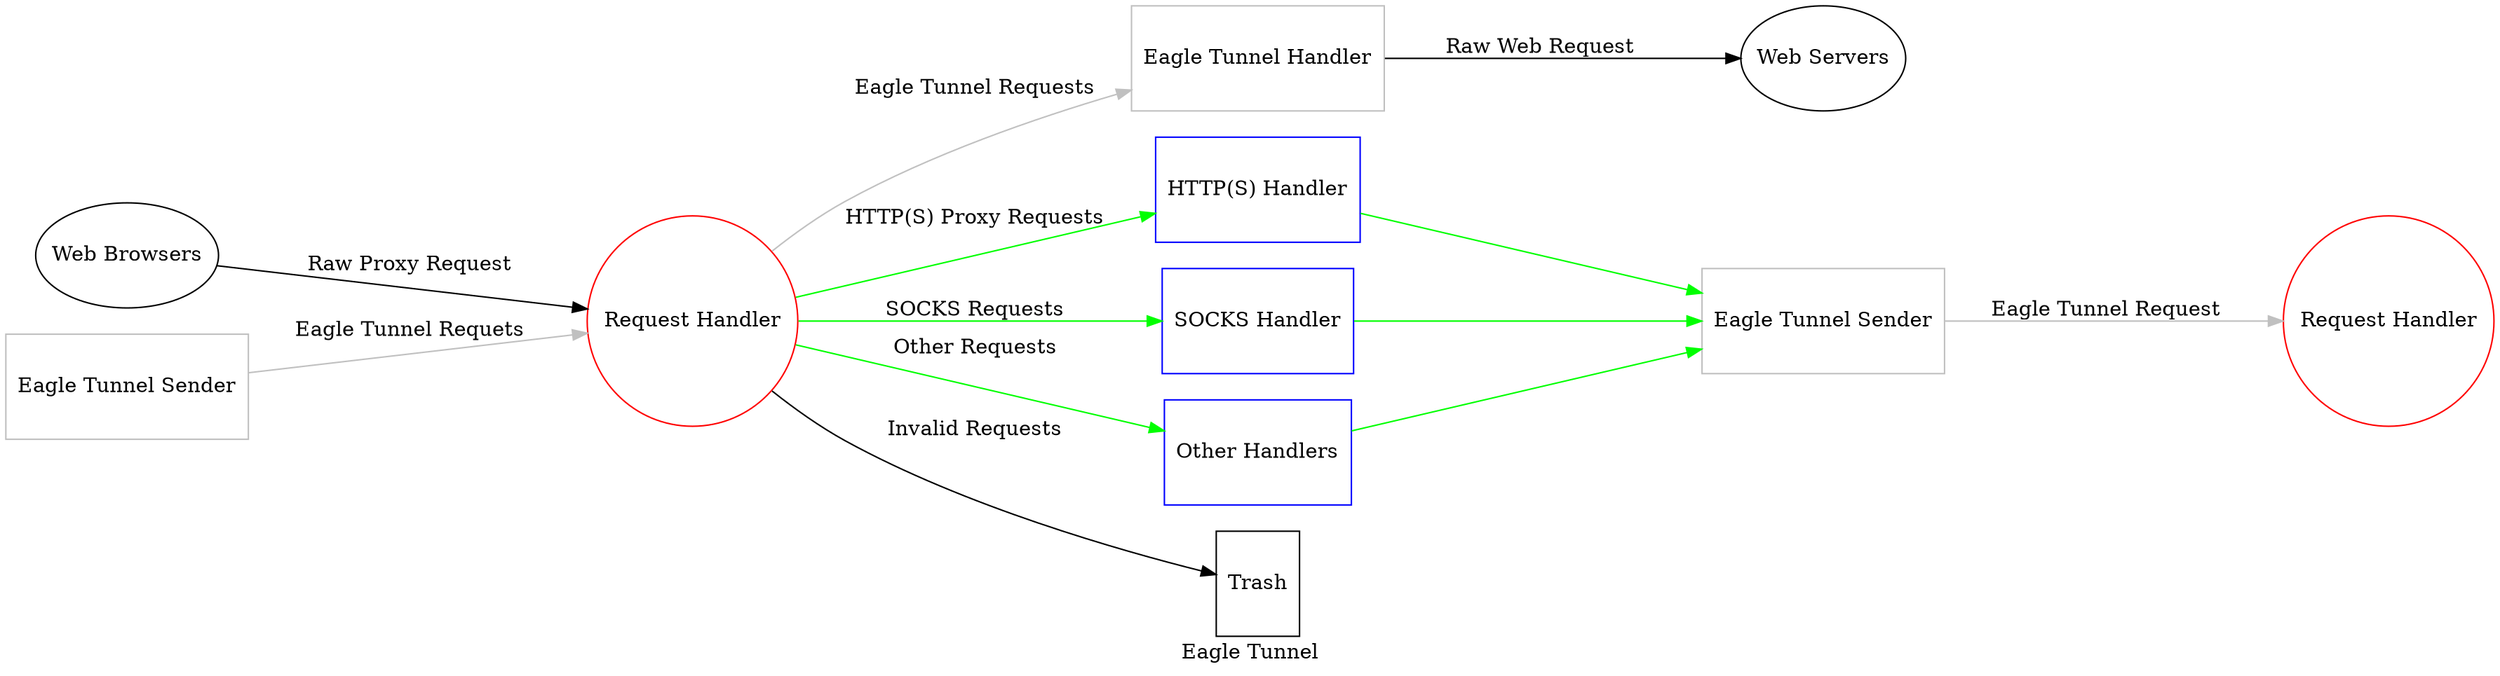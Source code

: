 digraph startgame {
    label="Eagle Tunnel"
    rankdir=LR
    ranksep=equally 

    app [label="Web Browsers" shape=ellipse, height=1]
    server [label="Web Servers", shape=ellipse, height=1]
    rh [label="Request Handler" shape=circle, height=1, color=red]
    arh [label="Request Handler" shape=circle, height=1, color=red]
    eth [label="Eagle Tunnel Handler", shape=box, height=1, color=gray]
    ets [label="Eagle Tunnel Sender", shape=box, height=1, color=gray]
    aets [label="Eagle Tunnel Sender", shape=box, height=1, color=gray]
    hh [label="HTTP(S) Handler", shape=box, height=1, color=blue]
    sh [label="SOCKS Handler", shape=box, height=1, color=blue]
    oh [label="Other Handlers", shape=box, height=1, color=blue]
    t [label="Trash", shape=box, height=1]

    app -> rh [label="Raw Proxy Request"]
    aets -> rh [label="Eagle Tunnel Requets", color=gray]
    
    rh -> eth [label="Eagle Tunnel Requests", color=gray]
    rh -> hh [label="HTTP(S) Proxy Requests", color=green]
    rh -> sh [label="SOCKS Requests", color=green]
    rh -> oh [label="Other Requests", color=green]
    rh -> t [label="Invalid Requests"]

    hh -> ets [color=green]
    sh -> ets [color=green]
    oh -> ets [color=green]

    ets -> arh [label="Eagle Tunnel Request", color=gray]

    eth -> server [label="Raw Web Request"]
}